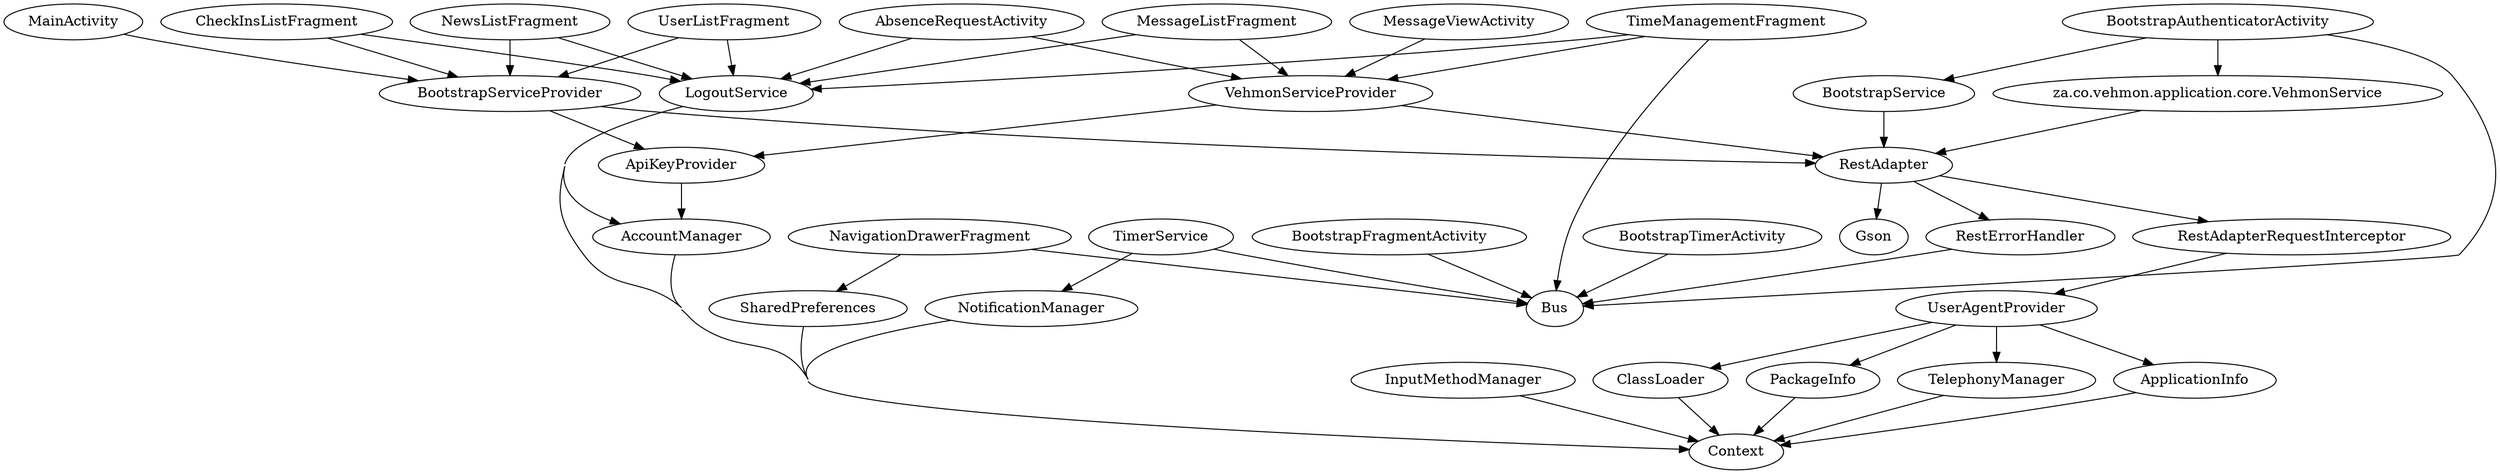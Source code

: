 digraph G1 {
  concentrate = true;
  AbsenceRequestActivity -> LogoutService;
  AbsenceRequestActivity -> VehmonServiceProvider;
  AccountManager -> Context;
  ApiKeyProvider -> AccountManager;
  ApplicationInfo -> Context;
  BootstrapAuthenticatorActivity -> Bus;
  n2 [label="za.co.vehmon.application.core.VehmonService"];
  BootstrapAuthenticatorActivity -> n2;
  BootstrapAuthenticatorActivity -> BootstrapService;
  BootstrapFragmentActivity -> Bus;
  BootstrapService -> RestAdapter;
  BootstrapServiceProvider -> RestAdapter;
  BootstrapServiceProvider -> ApiKeyProvider;
  BootstrapTimerActivity -> Bus;
  CheckInsListFragment -> LogoutService;
  CheckInsListFragment -> BootstrapServiceProvider;
  ClassLoader -> Context;
  InputMethodManager -> Context;
  LogoutService -> Context;
  LogoutService -> AccountManager;
  MainActivity -> BootstrapServiceProvider;
  MessageListFragment -> LogoutService;
  MessageListFragment -> VehmonServiceProvider;
  MessageViewActivity -> VehmonServiceProvider;
  NavigationDrawerFragment -> Bus;
  NavigationDrawerFragment -> SharedPreferences;
  NewsListFragment -> LogoutService;
  NewsListFragment -> BootstrapServiceProvider;
  NotificationManager -> Context;
  PackageInfo -> Context;
  RestAdapter -> RestErrorHandler;
  RestAdapter -> Gson;
  RestAdapter -> RestAdapterRequestInterceptor;
  RestAdapterRequestInterceptor -> UserAgentProvider;
  RestErrorHandler -> Bus;
  SharedPreferences -> Context;
  TelephonyManager -> Context;
  TimeManagementFragment -> Bus;
  TimeManagementFragment -> LogoutService;
  TimeManagementFragment -> VehmonServiceProvider;
  TimerService -> NotificationManager;
  TimerService -> Bus;
  UserAgentProvider -> TelephonyManager;
  UserAgentProvider -> PackageInfo;
  UserAgentProvider -> ApplicationInfo;
  UserAgentProvider -> ClassLoader;
  UserListFragment -> LogoutService;
  UserListFragment -> BootstrapServiceProvider;
  VehmonServiceProvider -> RestAdapter;
  VehmonServiceProvider -> ApiKeyProvider;
  n2 -> RestAdapter;
}
